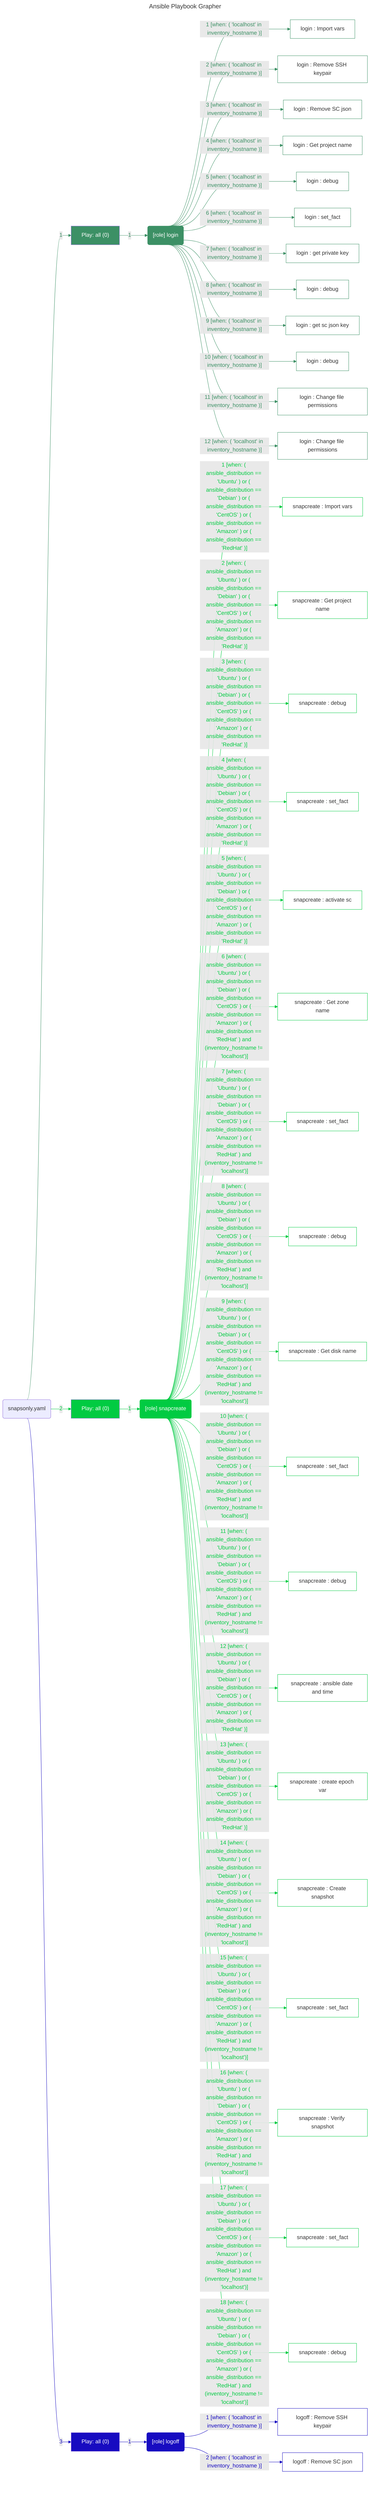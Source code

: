 ---
title: Ansible Playbook Grapher
---
%%{ init: { "flowchart": { "curve": "bumpX" } } }%%
flowchart LR
	%% Start of the playbook 'snapsonly.yaml'
	playbook_45d6aaf8("snapsonly.yaml")
		%% Start of the play 'Play: all (0)'
		play_9488c061["Play: all (0)"]
		style play_9488c061 fill:#3c9065,color:#ffffff
		playbook_45d6aaf8 --> |"1"| play_9488c061
		linkStyle 0 stroke:#3c9065,color:#3c9065
			%% Start of the role 'login'
			play_9488c061 --> |"1"| role_dfb75dc2
			linkStyle 1 stroke:#3c9065,color:#3c9065
			role_dfb75dc2("[role] login")
			style role_dfb75dc2 fill:#3c9065,color:#ffffff,stroke:#3c9065
				task_08c9b942[" login : Import vars"]
				style task_08c9b942 stroke:#3c9065,fill:#ffffff
				role_dfb75dc2 --> |"1 [when: ( 'localhost' in inventory_hostname )]"| task_08c9b942
				linkStyle 2 stroke:#3c9065,color:#3c9065
				task_be0be0a5[" login : Remove SSH keypair"]
				style task_be0be0a5 stroke:#3c9065,fill:#ffffff
				role_dfb75dc2 --> |"2 [when: ( 'localhost' in inventory_hostname )]"| task_be0be0a5
				linkStyle 3 stroke:#3c9065,color:#3c9065
				task_55261d86[" login : Remove SC json"]
				style task_55261d86 stroke:#3c9065,fill:#ffffff
				role_dfb75dc2 --> |"3 [when: ( 'localhost' in inventory_hostname )]"| task_55261d86
				linkStyle 4 stroke:#3c9065,color:#3c9065
				task_cb9a35d9[" login : Get project name"]
				style task_cb9a35d9 stroke:#3c9065,fill:#ffffff
				role_dfb75dc2 --> |"4 [when: ( 'localhost' in inventory_hostname )]"| task_cb9a35d9
				linkStyle 5 stroke:#3c9065,color:#3c9065
				task_ae648103[" login : debug"]
				style task_ae648103 stroke:#3c9065,fill:#ffffff
				role_dfb75dc2 --> |"5 [when: ( 'localhost' in inventory_hostname )]"| task_ae648103
				linkStyle 6 stroke:#3c9065,color:#3c9065
				task_dcede82e[" login : set_fact"]
				style task_dcede82e stroke:#3c9065,fill:#ffffff
				role_dfb75dc2 --> |"6 [when: ( 'localhost' in inventory_hostname )]"| task_dcede82e
				linkStyle 7 stroke:#3c9065,color:#3c9065
				task_dca13910[" login : get private key"]
				style task_dca13910 stroke:#3c9065,fill:#ffffff
				role_dfb75dc2 --> |"7 [when: ( 'localhost' in inventory_hostname )]"| task_dca13910
				linkStyle 8 stroke:#3c9065,color:#3c9065
				task_5f68ebf2[" login : debug"]
				style task_5f68ebf2 stroke:#3c9065,fill:#ffffff
				role_dfb75dc2 --> |"8 [when: ( 'localhost' in inventory_hostname )]"| task_5f68ebf2
				linkStyle 9 stroke:#3c9065,color:#3c9065
				task_3368b694[" login : get sc json key"]
				style task_3368b694 stroke:#3c9065,fill:#ffffff
				role_dfb75dc2 --> |"9 [when: ( 'localhost' in inventory_hostname )]"| task_3368b694
				linkStyle 10 stroke:#3c9065,color:#3c9065
				task_6c2dd0af[" login : debug"]
				style task_6c2dd0af stroke:#3c9065,fill:#ffffff
				role_dfb75dc2 --> |"10 [when: ( 'localhost' in inventory_hostname )]"| task_6c2dd0af
				linkStyle 11 stroke:#3c9065,color:#3c9065
				task_409dc587[" login : Change file permissions"]
				style task_409dc587 stroke:#3c9065,fill:#ffffff
				role_dfb75dc2 --> |"11 [when: ( 'localhost' in inventory_hostname )]"| task_409dc587
				linkStyle 12 stroke:#3c9065,color:#3c9065
				task_2d4e7e8c[" login : Change file permissions"]
				style task_2d4e7e8c stroke:#3c9065,fill:#ffffff
				role_dfb75dc2 --> |"12 [when: ( 'localhost' in inventory_hostname )]"| task_2d4e7e8c
				linkStyle 13 stroke:#3c9065,color:#3c9065
			%% End of the role 'login'
		%% End of the play 'Play: all (0)'
		%% Start of the play 'Play: all (0)'
		play_ac05d4af["Play: all (0)"]
		style play_ac05d4af fill:#01cb42,color:#ffffff
		playbook_45d6aaf8 --> |"2"| play_ac05d4af
		linkStyle 14 stroke:#01cb42,color:#01cb42
			%% Start of the role 'snapcreate'
			play_ac05d4af --> |"1"| role_22727695
			linkStyle 15 stroke:#01cb42,color:#01cb42
			role_22727695("[role] snapcreate")
			style role_22727695 fill:#01cb42,color:#ffffff,stroke:#01cb42
				task_4b7b6625[" snapcreate : Import vars"]
				style task_4b7b6625 stroke:#01cb42,fill:#ffffff
				role_22727695 --> |"1 [when: ( ansible_distribution == 'Ubuntu' ) or ( ansible_distribution == 'Debian' ) or ( ansible_distribution == 'CentOS' ) or ( ansible_distribution == 'Amazon' ) or ( ansible_distribution == 'RedHat' )]"| task_4b7b6625
				linkStyle 16 stroke:#01cb42,color:#01cb42
				task_41d8d356[" snapcreate : Get project name"]
				style task_41d8d356 stroke:#01cb42,fill:#ffffff
				role_22727695 --> |"2 [when: ( ansible_distribution == 'Ubuntu' ) or ( ansible_distribution == 'Debian' ) or ( ansible_distribution == 'CentOS' ) or ( ansible_distribution == 'Amazon' ) or ( ansible_distribution == 'RedHat' )]"| task_41d8d356
				linkStyle 17 stroke:#01cb42,color:#01cb42
				task_4ccd16ea[" snapcreate : debug"]
				style task_4ccd16ea stroke:#01cb42,fill:#ffffff
				role_22727695 --> |"3 [when: ( ansible_distribution == 'Ubuntu' ) or ( ansible_distribution == 'Debian' ) or ( ansible_distribution == 'CentOS' ) or ( ansible_distribution == 'Amazon' ) or ( ansible_distribution == 'RedHat' )]"| task_4ccd16ea
				linkStyle 18 stroke:#01cb42,color:#01cb42
				task_212cc913[" snapcreate : set_fact"]
				style task_212cc913 stroke:#01cb42,fill:#ffffff
				role_22727695 --> |"4 [when: ( ansible_distribution == 'Ubuntu' ) or ( ansible_distribution == 'Debian' ) or ( ansible_distribution == 'CentOS' ) or ( ansible_distribution == 'Amazon' ) or ( ansible_distribution == 'RedHat' )]"| task_212cc913
				linkStyle 19 stroke:#01cb42,color:#01cb42
				task_40981bc2[" snapcreate : activate sc"]
				style task_40981bc2 stroke:#01cb42,fill:#ffffff
				role_22727695 --> |"5 [when: ( ansible_distribution == 'Ubuntu' ) or ( ansible_distribution == 'Debian' ) or ( ansible_distribution == 'CentOS' ) or ( ansible_distribution == 'Amazon' ) or ( ansible_distribution == 'RedHat' )]"| task_40981bc2
				linkStyle 20 stroke:#01cb42,color:#01cb42
				task_71dd9ce6[" snapcreate : Get zone name"]
				style task_71dd9ce6 stroke:#01cb42,fill:#ffffff
				role_22727695 --> |"6 [when: ( ansible_distribution == 'Ubuntu' ) or ( ansible_distribution == 'Debian' ) or ( ansible_distribution == 'CentOS' ) or ( ansible_distribution == 'Amazon' ) or ( ansible_distribution == 'RedHat' ) and (inventory_hostname != 'localhost')]"| task_71dd9ce6
				linkStyle 21 stroke:#01cb42,color:#01cb42
				task_9cef7c3e[" snapcreate : set_fact"]
				style task_9cef7c3e stroke:#01cb42,fill:#ffffff
				role_22727695 --> |"7 [when: ( ansible_distribution == 'Ubuntu' ) or ( ansible_distribution == 'Debian' ) or ( ansible_distribution == 'CentOS' ) or ( ansible_distribution == 'Amazon' ) or ( ansible_distribution == 'RedHat' ) and (inventory_hostname != 'localhost')]"| task_9cef7c3e
				linkStyle 22 stroke:#01cb42,color:#01cb42
				task_7f0ea683[" snapcreate : debug"]
				style task_7f0ea683 stroke:#01cb42,fill:#ffffff
				role_22727695 --> |"8 [when: ( ansible_distribution == 'Ubuntu' ) or ( ansible_distribution == 'Debian' ) or ( ansible_distribution == 'CentOS' ) or ( ansible_distribution == 'Amazon' ) or ( ansible_distribution == 'RedHat' ) and (inventory_hostname != 'localhost')]"| task_7f0ea683
				linkStyle 23 stroke:#01cb42,color:#01cb42
				task_3d9978fc[" snapcreate : Get disk name"]
				style task_3d9978fc stroke:#01cb42,fill:#ffffff
				role_22727695 --> |"9 [when: ( ansible_distribution == 'Ubuntu' ) or ( ansible_distribution == 'Debian' ) or ( ansible_distribution == 'CentOS' ) or ( ansible_distribution == 'Amazon' ) or ( ansible_distribution == 'RedHat' ) and (inventory_hostname != 'localhost')]"| task_3d9978fc
				linkStyle 24 stroke:#01cb42,color:#01cb42
				task_48be1dc9[" snapcreate : set_fact"]
				style task_48be1dc9 stroke:#01cb42,fill:#ffffff
				role_22727695 --> |"10 [when: ( ansible_distribution == 'Ubuntu' ) or ( ansible_distribution == 'Debian' ) or ( ansible_distribution == 'CentOS' ) or ( ansible_distribution == 'Amazon' ) or ( ansible_distribution == 'RedHat' ) and (inventory_hostname != 'localhost')]"| task_48be1dc9
				linkStyle 25 stroke:#01cb42,color:#01cb42
				task_661766c4[" snapcreate : debug"]
				style task_661766c4 stroke:#01cb42,fill:#ffffff
				role_22727695 --> |"11 [when: ( ansible_distribution == 'Ubuntu' ) or ( ansible_distribution == 'Debian' ) or ( ansible_distribution == 'CentOS' ) or ( ansible_distribution == 'Amazon' ) or ( ansible_distribution == 'RedHat' ) and (inventory_hostname != 'localhost')]"| task_661766c4
				linkStyle 26 stroke:#01cb42,color:#01cb42
				task_ef8cf4e1[" snapcreate : ansible date and time"]
				style task_ef8cf4e1 stroke:#01cb42,fill:#ffffff
				role_22727695 --> |"12 [when: ( ansible_distribution == 'Ubuntu' ) or ( ansible_distribution == 'Debian' ) or ( ansible_distribution == 'CentOS' ) or ( ansible_distribution == 'Amazon' ) or ( ansible_distribution == 'RedHat' )]"| task_ef8cf4e1
				linkStyle 27 stroke:#01cb42,color:#01cb42
				task_a423cfc9[" snapcreate : create epoch var"]
				style task_a423cfc9 stroke:#01cb42,fill:#ffffff
				role_22727695 --> |"13 [when: ( ansible_distribution == 'Ubuntu' ) or ( ansible_distribution == 'Debian' ) or ( ansible_distribution == 'CentOS' ) or ( ansible_distribution == 'Amazon' ) or ( ansible_distribution == 'RedHat' )]"| task_a423cfc9
				linkStyle 28 stroke:#01cb42,color:#01cb42
				task_a2c2a445[" snapcreate : Create snapshot"]
				style task_a2c2a445 stroke:#01cb42,fill:#ffffff
				role_22727695 --> |"14 [when: ( ansible_distribution == 'Ubuntu' ) or ( ansible_distribution == 'Debian' ) or ( ansible_distribution == 'CentOS' ) or ( ansible_distribution == 'Amazon' ) or ( ansible_distribution == 'RedHat' ) and (inventory_hostname != 'localhost')]"| task_a2c2a445
				linkStyle 29 stroke:#01cb42,color:#01cb42
				task_15ac8a3f[" snapcreate : set_fact"]
				style task_15ac8a3f stroke:#01cb42,fill:#ffffff
				role_22727695 --> |"15 [when: ( ansible_distribution == 'Ubuntu' ) or ( ansible_distribution == 'Debian' ) or ( ansible_distribution == 'CentOS' ) or ( ansible_distribution == 'Amazon' ) or ( ansible_distribution == 'RedHat' ) and (inventory_hostname != 'localhost')]"| task_15ac8a3f
				linkStyle 30 stroke:#01cb42,color:#01cb42
				task_2a1be8de[" snapcreate : Verify snapshot"]
				style task_2a1be8de stroke:#01cb42,fill:#ffffff
				role_22727695 --> |"16 [when: ( ansible_distribution == 'Ubuntu' ) or ( ansible_distribution == 'Debian' ) or ( ansible_distribution == 'CentOS' ) or ( ansible_distribution == 'Amazon' ) or ( ansible_distribution == 'RedHat' ) and (inventory_hostname != 'localhost')]"| task_2a1be8de
				linkStyle 31 stroke:#01cb42,color:#01cb42
				task_8052cf25[" snapcreate : set_fact"]
				style task_8052cf25 stroke:#01cb42,fill:#ffffff
				role_22727695 --> |"17 [when: ( ansible_distribution == 'Ubuntu' ) or ( ansible_distribution == 'Debian' ) or ( ansible_distribution == 'CentOS' ) or ( ansible_distribution == 'Amazon' ) or ( ansible_distribution == 'RedHat' ) and (inventory_hostname != 'localhost')]"| task_8052cf25
				linkStyle 32 stroke:#01cb42,color:#01cb42
				task_f2fb8ebc[" snapcreate : debug"]
				style task_f2fb8ebc stroke:#01cb42,fill:#ffffff
				role_22727695 --> |"18 [when: ( ansible_distribution == 'Ubuntu' ) or ( ansible_distribution == 'Debian' ) or ( ansible_distribution == 'CentOS' ) or ( ansible_distribution == 'Amazon' ) or ( ansible_distribution == 'RedHat' ) and (inventory_hostname != 'localhost')]"| task_f2fb8ebc
				linkStyle 33 stroke:#01cb42,color:#01cb42
			%% End of the role 'snapcreate'
		%% End of the play 'Play: all (0)'
		%% Start of the play 'Play: all (0)'
		play_d367ab37["Play: all (0)"]
		style play_d367ab37 fill:#170bc1,color:#ffffff
		playbook_45d6aaf8 --> |"3"| play_d367ab37
		linkStyle 34 stroke:#170bc1,color:#170bc1
			%% Start of the role 'logoff'
			play_d367ab37 --> |"1"| role_5f9aaff0
			linkStyle 35 stroke:#170bc1,color:#170bc1
			role_5f9aaff0("[role] logoff")
			style role_5f9aaff0 fill:#170bc1,color:#ffffff,stroke:#170bc1
				task_0aaaf08f[" logoff : Remove SSH keypair"]
				style task_0aaaf08f stroke:#170bc1,fill:#ffffff
				role_5f9aaff0 --> |"1 [when: ( 'localhost' in inventory_hostname )]"| task_0aaaf08f
				linkStyle 36 stroke:#170bc1,color:#170bc1
				task_0af4dd9e[" logoff : Remove SC json"]
				style task_0af4dd9e stroke:#170bc1,fill:#ffffff
				role_5f9aaff0 --> |"2 [when: ( 'localhost' in inventory_hostname )]"| task_0af4dd9e
				linkStyle 37 stroke:#170bc1,color:#170bc1
			%% End of the role 'logoff'
		%% End of the play 'Play: all (0)'
	%% End of the playbook 'snapsonly.yaml'